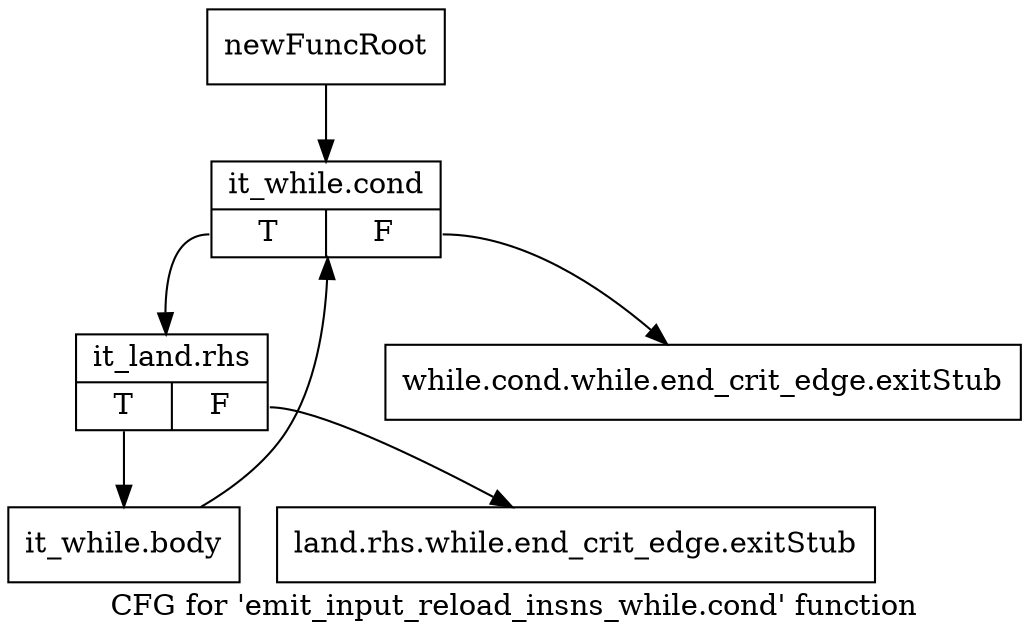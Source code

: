 digraph "CFG for 'emit_input_reload_insns_while.cond' function" {
	label="CFG for 'emit_input_reload_insns_while.cond' function";

	Node0xbf9cc80 [shape=record,label="{newFuncRoot}"];
	Node0xbf9cc80 -> Node0xbf9cd70;
	Node0xbf9ccd0 [shape=record,label="{while.cond.while.end_crit_edge.exitStub}"];
	Node0xbf9cd20 [shape=record,label="{land.rhs.while.end_crit_edge.exitStub}"];
	Node0xbf9cd70 [shape=record,label="{it_while.cond|{<s0>T|<s1>F}}"];
	Node0xbf9cd70:s0 -> Node0xbf9cdc0;
	Node0xbf9cd70:s1 -> Node0xbf9ccd0;
	Node0xbf9cdc0 [shape=record,label="{it_land.rhs|{<s0>T|<s1>F}}"];
	Node0xbf9cdc0:s0 -> Node0xbf9ce10;
	Node0xbf9cdc0:s1 -> Node0xbf9cd20;
	Node0xbf9ce10 [shape=record,label="{it_while.body}"];
	Node0xbf9ce10 -> Node0xbf9cd70;
}
